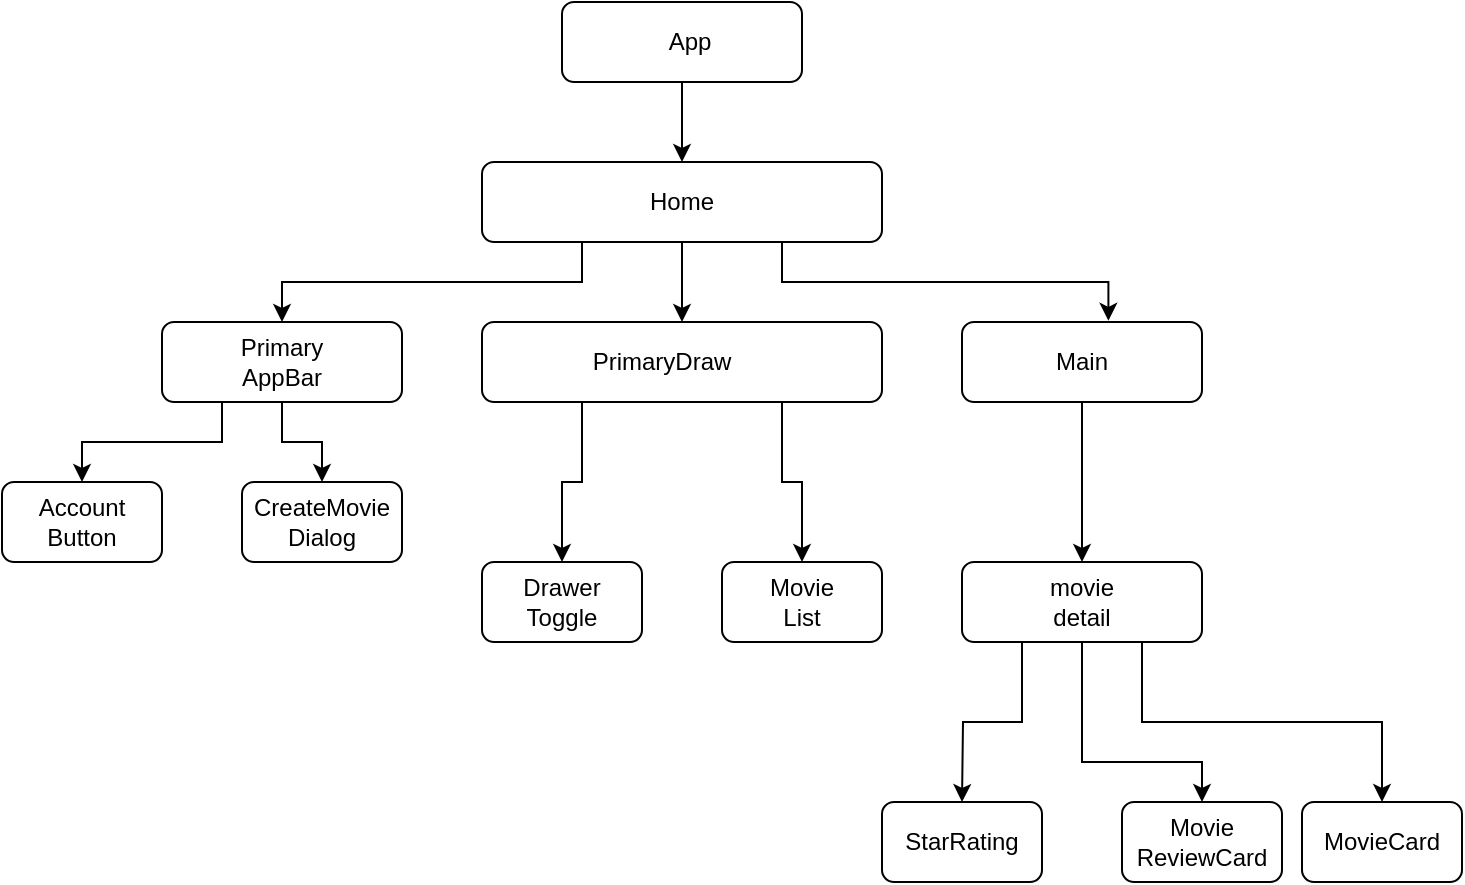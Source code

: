 <mxfile version="21.6.5" type="device">
  <diagram id="C5RBs43oDa-KdzZeNtuy" name="Page-1">
    <mxGraphModel dx="918" dy="811" grid="1" gridSize="10" guides="1" tooltips="1" connect="1" arrows="1" fold="1" page="1" pageScale="1" pageWidth="827" pageHeight="1169" math="0" shadow="0">
      <root>
        <mxCell id="WIyWlLk6GJQsqaUBKTNV-0" />
        <mxCell id="WIyWlLk6GJQsqaUBKTNV-1" parent="WIyWlLk6GJQsqaUBKTNV-0" />
        <mxCell id="BTwsRNqpu39vs5EQtZyG-69" style="edgeStyle=orthogonalEdgeStyle;rounded=0;orthogonalLoop=1;jettySize=auto;html=1;exitX=0.25;exitY=1;exitDx=0;exitDy=0;entryX=0.5;entryY=0;entryDx=0;entryDy=0;" parent="WIyWlLk6GJQsqaUBKTNV-1" source="2glNOWQ-G0wXFldg5nhB-11" target="BTwsRNqpu39vs5EQtZyG-38" edge="1">
          <mxGeometry relative="1" as="geometry" />
        </mxCell>
        <mxCell id="5KczN1RbhFjSQgZoj9qL-11" style="edgeStyle=orthogonalEdgeStyle;rounded=0;orthogonalLoop=1;jettySize=auto;html=1;exitX=0.5;exitY=1;exitDx=0;exitDy=0;entryX=0.5;entryY=0;entryDx=0;entryDy=0;" edge="1" parent="WIyWlLk6GJQsqaUBKTNV-1" source="2glNOWQ-G0wXFldg5nhB-11" target="5KczN1RbhFjSQgZoj9qL-4">
          <mxGeometry relative="1" as="geometry" />
        </mxCell>
        <mxCell id="2glNOWQ-G0wXFldg5nhB-11" value="" style="rounded=1;whiteSpace=wrap;html=1;" parent="WIyWlLk6GJQsqaUBKTNV-1" vertex="1">
          <mxGeometry x="120" y="240" width="120" height="40" as="geometry" />
        </mxCell>
        <mxCell id="2glNOWQ-G0wXFldg5nhB-12" value="Primary&lt;br&gt;AppBar" style="text;html=1;strokeColor=none;fillColor=none;align=center;verticalAlign=middle;whiteSpace=wrap;rounded=0;" parent="WIyWlLk6GJQsqaUBKTNV-1" vertex="1">
          <mxGeometry x="150" y="245" width="60" height="30" as="geometry" />
        </mxCell>
        <mxCell id="BTwsRNqpu39vs5EQtZyG-73" style="edgeStyle=orthogonalEdgeStyle;rounded=0;orthogonalLoop=1;jettySize=auto;html=1;exitX=0.25;exitY=1;exitDx=0;exitDy=0;entryX=0.5;entryY=0;entryDx=0;entryDy=0;" parent="WIyWlLk6GJQsqaUBKTNV-1" source="BTwsRNqpu39vs5EQtZyG-24" target="BTwsRNqpu39vs5EQtZyG-41" edge="1">
          <mxGeometry relative="1" as="geometry" />
        </mxCell>
        <mxCell id="BTwsRNqpu39vs5EQtZyG-84" style="edgeStyle=orthogonalEdgeStyle;rounded=0;orthogonalLoop=1;jettySize=auto;html=1;exitX=0.75;exitY=1;exitDx=0;exitDy=0;entryX=0.5;entryY=0;entryDx=0;entryDy=0;" parent="WIyWlLk6GJQsqaUBKTNV-1" source="BTwsRNqpu39vs5EQtZyG-24" target="BTwsRNqpu39vs5EQtZyG-75" edge="1">
          <mxGeometry relative="1" as="geometry" />
        </mxCell>
        <mxCell id="BTwsRNqpu39vs5EQtZyG-24" value="" style="rounded=1;whiteSpace=wrap;html=1;" parent="WIyWlLk6GJQsqaUBKTNV-1" vertex="1">
          <mxGeometry x="280" y="240" width="200" height="40" as="geometry" />
        </mxCell>
        <mxCell id="2doNCDkqoKO0HBE3j0uV-1" value="" style="edgeStyle=orthogonalEdgeStyle;rounded=0;orthogonalLoop=1;jettySize=auto;html=1;" parent="WIyWlLk6GJQsqaUBKTNV-1" source="BTwsRNqpu39vs5EQtZyG-26" target="2doNCDkqoKO0HBE3j0uV-0" edge="1">
          <mxGeometry relative="1" as="geometry" />
        </mxCell>
        <mxCell id="BTwsRNqpu39vs5EQtZyG-26" value="" style="rounded=1;whiteSpace=wrap;html=1;" parent="WIyWlLk6GJQsqaUBKTNV-1" vertex="1">
          <mxGeometry x="520" y="240" width="120" height="40" as="geometry" />
        </mxCell>
        <mxCell id="BTwsRNqpu39vs5EQtZyG-27" value="Main" style="text;html=1;strokeColor=none;fillColor=none;align=center;verticalAlign=middle;whiteSpace=wrap;rounded=0;" parent="WIyWlLk6GJQsqaUBKTNV-1" vertex="1">
          <mxGeometry x="550" y="245" width="60" height="30" as="geometry" />
        </mxCell>
        <mxCell id="BTwsRNqpu39vs5EQtZyG-38" value="" style="rounded=1;whiteSpace=wrap;html=1;" parent="WIyWlLk6GJQsqaUBKTNV-1" vertex="1">
          <mxGeometry x="40" y="320" width="80" height="40" as="geometry" />
        </mxCell>
        <mxCell id="BTwsRNqpu39vs5EQtZyG-40" value="Account Button" style="text;html=1;strokeColor=none;fillColor=none;align=center;verticalAlign=middle;whiteSpace=wrap;rounded=0;" parent="WIyWlLk6GJQsqaUBKTNV-1" vertex="1">
          <mxGeometry x="50" y="325" width="60" height="30" as="geometry" />
        </mxCell>
        <mxCell id="BTwsRNqpu39vs5EQtZyG-41" value="" style="rounded=1;whiteSpace=wrap;html=1;" parent="WIyWlLk6GJQsqaUBKTNV-1" vertex="1">
          <mxGeometry x="280" y="360" width="80" height="40" as="geometry" />
        </mxCell>
        <mxCell id="BTwsRNqpu39vs5EQtZyG-42" value="Drawer&lt;br&gt;Toggle" style="text;html=1;strokeColor=none;fillColor=none;align=center;verticalAlign=middle;whiteSpace=wrap;rounded=0;" parent="WIyWlLk6GJQsqaUBKTNV-1" vertex="1">
          <mxGeometry x="290" y="365" width="60" height="30" as="geometry" />
        </mxCell>
        <mxCell id="BTwsRNqpu39vs5EQtZyG-65" style="edgeStyle=orthogonalEdgeStyle;rounded=0;orthogonalLoop=1;jettySize=auto;html=1;exitX=0.5;exitY=1;exitDx=0;exitDy=0;entryX=0.5;entryY=0;entryDx=0;entryDy=0;" parent="WIyWlLk6GJQsqaUBKTNV-1" source="BTwsRNqpu39vs5EQtZyG-59" target="BTwsRNqpu39vs5EQtZyG-62" edge="1">
          <mxGeometry relative="1" as="geometry" />
        </mxCell>
        <mxCell id="BTwsRNqpu39vs5EQtZyG-59" value="" style="rounded=1;whiteSpace=wrap;html=1;" parent="WIyWlLk6GJQsqaUBKTNV-1" vertex="1">
          <mxGeometry x="320" y="80" width="120" height="40" as="geometry" />
        </mxCell>
        <mxCell id="BTwsRNqpu39vs5EQtZyG-60" value="App" style="text;html=1;strokeColor=none;fillColor=none;align=center;verticalAlign=middle;whiteSpace=wrap;rounded=0;" parent="WIyWlLk6GJQsqaUBKTNV-1" vertex="1">
          <mxGeometry x="354" y="85" width="60" height="30" as="geometry" />
        </mxCell>
        <mxCell id="BTwsRNqpu39vs5EQtZyG-76" style="edgeStyle=orthogonalEdgeStyle;rounded=0;orthogonalLoop=1;jettySize=auto;html=1;exitX=0.5;exitY=1;exitDx=0;exitDy=0;entryX=0.5;entryY=0;entryDx=0;entryDy=0;" parent="WIyWlLk6GJQsqaUBKTNV-1" source="BTwsRNqpu39vs5EQtZyG-62" target="BTwsRNqpu39vs5EQtZyG-24" edge="1">
          <mxGeometry relative="1" as="geometry" />
        </mxCell>
        <mxCell id="BTwsRNqpu39vs5EQtZyG-77" style="edgeStyle=orthogonalEdgeStyle;rounded=0;orthogonalLoop=1;jettySize=auto;html=1;exitX=0.25;exitY=1;exitDx=0;exitDy=0;entryX=0.5;entryY=0;entryDx=0;entryDy=0;" parent="WIyWlLk6GJQsqaUBKTNV-1" source="BTwsRNqpu39vs5EQtZyG-62" target="2glNOWQ-G0wXFldg5nhB-11" edge="1">
          <mxGeometry relative="1" as="geometry" />
        </mxCell>
        <mxCell id="BTwsRNqpu39vs5EQtZyG-78" style="edgeStyle=orthogonalEdgeStyle;rounded=0;orthogonalLoop=1;jettySize=auto;html=1;exitX=0.75;exitY=1;exitDx=0;exitDy=0;entryX=0.61;entryY=-0.015;entryDx=0;entryDy=0;entryPerimeter=0;" parent="WIyWlLk6GJQsqaUBKTNV-1" source="BTwsRNqpu39vs5EQtZyG-62" target="BTwsRNqpu39vs5EQtZyG-26" edge="1">
          <mxGeometry relative="1" as="geometry" />
        </mxCell>
        <mxCell id="BTwsRNqpu39vs5EQtZyG-62" value="" style="rounded=1;whiteSpace=wrap;html=1;" parent="WIyWlLk6GJQsqaUBKTNV-1" vertex="1">
          <mxGeometry x="280" y="160" width="200" height="40" as="geometry" />
        </mxCell>
        <mxCell id="BTwsRNqpu39vs5EQtZyG-64" value="Home" style="text;html=1;strokeColor=none;fillColor=none;align=center;verticalAlign=middle;whiteSpace=wrap;rounded=0;" parent="WIyWlLk6GJQsqaUBKTNV-1" vertex="1">
          <mxGeometry x="350" y="165" width="60" height="30" as="geometry" />
        </mxCell>
        <mxCell id="BTwsRNqpu39vs5EQtZyG-74" value="PrimaryDraw" style="text;html=1;strokeColor=none;fillColor=none;align=center;verticalAlign=middle;whiteSpace=wrap;rounded=0;" parent="WIyWlLk6GJQsqaUBKTNV-1" vertex="1">
          <mxGeometry x="340" y="245" width="60" height="30" as="geometry" />
        </mxCell>
        <mxCell id="BTwsRNqpu39vs5EQtZyG-75" value="" style="rounded=1;whiteSpace=wrap;html=1;" parent="WIyWlLk6GJQsqaUBKTNV-1" vertex="1">
          <mxGeometry x="400" y="360" width="80" height="40" as="geometry" />
        </mxCell>
        <mxCell id="BTwsRNqpu39vs5EQtZyG-80" value="Movie&lt;br&gt;List" style="text;html=1;strokeColor=none;fillColor=none;align=center;verticalAlign=middle;whiteSpace=wrap;rounded=0;" parent="WIyWlLk6GJQsqaUBKTNV-1" vertex="1">
          <mxGeometry x="410" y="365" width="60" height="30" as="geometry" />
        </mxCell>
        <mxCell id="2doNCDkqoKO0HBE3j0uV-3" style="edgeStyle=orthogonalEdgeStyle;rounded=0;orthogonalLoop=1;jettySize=auto;html=1;exitX=0.25;exitY=1;exitDx=0;exitDy=0;" parent="WIyWlLk6GJQsqaUBKTNV-1" source="2doNCDkqoKO0HBE3j0uV-0" edge="1">
          <mxGeometry relative="1" as="geometry">
            <mxPoint x="520" y="480" as="targetPoint" />
          </mxGeometry>
        </mxCell>
        <mxCell id="2doNCDkqoKO0HBE3j0uV-8" style="edgeStyle=orthogonalEdgeStyle;rounded=0;orthogonalLoop=1;jettySize=auto;html=1;exitX=0.5;exitY=1;exitDx=0;exitDy=0;entryX=0.5;entryY=0;entryDx=0;entryDy=0;" parent="WIyWlLk6GJQsqaUBKTNV-1" source="2doNCDkqoKO0HBE3j0uV-0" target="2doNCDkqoKO0HBE3j0uV-7" edge="1">
          <mxGeometry relative="1" as="geometry">
            <Array as="points">
              <mxPoint x="580" y="460" />
              <mxPoint x="640" y="460" />
            </Array>
          </mxGeometry>
        </mxCell>
        <mxCell id="5KczN1RbhFjSQgZoj9qL-0" style="edgeStyle=orthogonalEdgeStyle;rounded=0;orthogonalLoop=1;jettySize=auto;html=1;exitX=0.75;exitY=1;exitDx=0;exitDy=0;entryX=0.5;entryY=0;entryDx=0;entryDy=0;" edge="1" parent="WIyWlLk6GJQsqaUBKTNV-1" source="2doNCDkqoKO0HBE3j0uV-0" target="5KczN1RbhFjSQgZoj9qL-1">
          <mxGeometry relative="1" as="geometry">
            <mxPoint x="720" y="480" as="targetPoint" />
          </mxGeometry>
        </mxCell>
        <mxCell id="2doNCDkqoKO0HBE3j0uV-0" value="" style="whiteSpace=wrap;html=1;rounded=1;" parent="WIyWlLk6GJQsqaUBKTNV-1" vertex="1">
          <mxGeometry x="520" y="360" width="120" height="40" as="geometry" />
        </mxCell>
        <mxCell id="2doNCDkqoKO0HBE3j0uV-2" value="movie&lt;br&gt;detail" style="text;html=1;strokeColor=none;fillColor=none;align=center;verticalAlign=middle;whiteSpace=wrap;rounded=0;" parent="WIyWlLk6GJQsqaUBKTNV-1" vertex="1">
          <mxGeometry x="550" y="365" width="60" height="30" as="geometry" />
        </mxCell>
        <mxCell id="2doNCDkqoKO0HBE3j0uV-4" value="" style="rounded=1;whiteSpace=wrap;html=1;" parent="WIyWlLk6GJQsqaUBKTNV-1" vertex="1">
          <mxGeometry x="480" y="480" width="80" height="40" as="geometry" />
        </mxCell>
        <mxCell id="2doNCDkqoKO0HBE3j0uV-5" value="StarRating" style="text;html=1;strokeColor=none;fillColor=none;align=center;verticalAlign=middle;whiteSpace=wrap;rounded=0;" parent="WIyWlLk6GJQsqaUBKTNV-1" vertex="1">
          <mxGeometry x="490" y="485" width="60" height="30" as="geometry" />
        </mxCell>
        <mxCell id="2doNCDkqoKO0HBE3j0uV-7" value="" style="rounded=1;whiteSpace=wrap;html=1;" parent="WIyWlLk6GJQsqaUBKTNV-1" vertex="1">
          <mxGeometry x="600" y="480" width="80" height="40" as="geometry" />
        </mxCell>
        <mxCell id="2doNCDkqoKO0HBE3j0uV-9" value="Movie&lt;br&gt;ReviewCard" style="text;html=1;strokeColor=none;fillColor=none;align=center;verticalAlign=middle;whiteSpace=wrap;rounded=0;" parent="WIyWlLk6GJQsqaUBKTNV-1" vertex="1">
          <mxGeometry x="610" y="485" width="60" height="30" as="geometry" />
        </mxCell>
        <mxCell id="5KczN1RbhFjSQgZoj9qL-1" value="" style="rounded=1;whiteSpace=wrap;html=1;" vertex="1" parent="WIyWlLk6GJQsqaUBKTNV-1">
          <mxGeometry x="690" y="480" width="80" height="40" as="geometry" />
        </mxCell>
        <mxCell id="5KczN1RbhFjSQgZoj9qL-2" value="MovieCard" style="text;html=1;strokeColor=none;fillColor=none;align=center;verticalAlign=middle;whiteSpace=wrap;rounded=0;" vertex="1" parent="WIyWlLk6GJQsqaUBKTNV-1">
          <mxGeometry x="700" y="485" width="60" height="30" as="geometry" />
        </mxCell>
        <mxCell id="5KczN1RbhFjSQgZoj9qL-4" value="" style="rounded=1;whiteSpace=wrap;html=1;" vertex="1" parent="WIyWlLk6GJQsqaUBKTNV-1">
          <mxGeometry x="160" y="320" width="80" height="40" as="geometry" />
        </mxCell>
        <mxCell id="5KczN1RbhFjSQgZoj9qL-5" value="CreateMovie&lt;br&gt;Dialog" style="text;html=1;strokeColor=none;fillColor=none;align=center;verticalAlign=middle;whiteSpace=wrap;rounded=0;" vertex="1" parent="WIyWlLk6GJQsqaUBKTNV-1">
          <mxGeometry x="170" y="325" width="60" height="30" as="geometry" />
        </mxCell>
      </root>
    </mxGraphModel>
  </diagram>
</mxfile>
